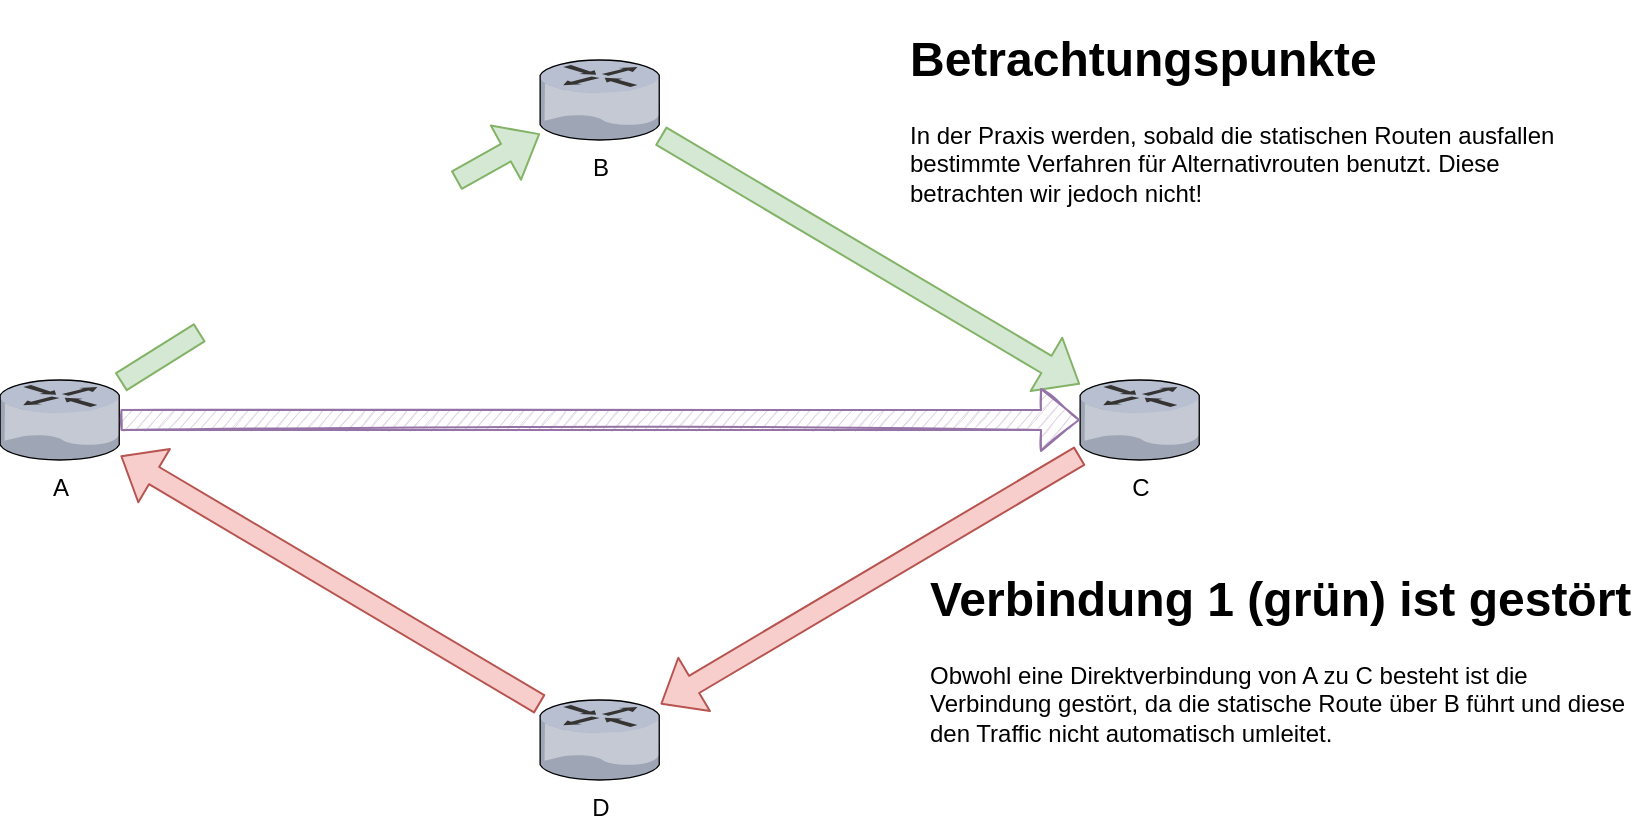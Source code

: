 <mxfile version="14.7.7" type="device"><diagram id="Df1ZWIYFCimJwX9V0zfG" name="Page-1"><mxGraphModel dx="1422" dy="752" grid="1" gridSize="10" guides="1" tooltips="1" connect="1" arrows="1" fold="1" page="1" pageScale="1" pageWidth="827" pageHeight="1169" math="0" shadow="0"><root><mxCell id="0"/><mxCell id="1" parent="0"/><mxCell id="eTMwl7eEoTJkrnNc2gBg-2" value="A" style="verticalLabelPosition=bottom;aspect=fixed;html=1;verticalAlign=top;strokeColor=none;align=center;outlineConnect=0;shape=mxgraph.citrix.router;" vertex="1" parent="1"><mxGeometry y="200" width="60.27" height="40" as="geometry"/></mxCell><mxCell id="eTMwl7eEoTJkrnNc2gBg-3" value="B" style="verticalLabelPosition=bottom;aspect=fixed;html=1;verticalAlign=top;strokeColor=none;align=center;outlineConnect=0;shape=mxgraph.citrix.router;" vertex="1" parent="1"><mxGeometry x="270" y="40" width="60.27" height="40" as="geometry"/></mxCell><mxCell id="eTMwl7eEoTJkrnNc2gBg-4" value="C" style="verticalLabelPosition=bottom;aspect=fixed;html=1;verticalAlign=top;strokeColor=none;align=center;outlineConnect=0;shape=mxgraph.citrix.router;" vertex="1" parent="1"><mxGeometry x="540" y="200" width="60.27" height="40" as="geometry"/></mxCell><mxCell id="eTMwl7eEoTJkrnNc2gBg-5" value="D" style="verticalLabelPosition=bottom;aspect=fixed;html=1;verticalAlign=top;strokeColor=none;align=center;outlineConnect=0;shape=mxgraph.citrix.router;" vertex="1" parent="1"><mxGeometry x="270" y="360" width="60.27" height="40" as="geometry"/></mxCell><mxCell id="eTMwl7eEoTJkrnNc2gBg-6" value="" style="shape=flexArrow;endArrow=classic;html=1;fillColor=#d5e8d4;strokeColor=#82b366;startArrow=none;" edge="1" parent="1" source="eTMwl7eEoTJkrnNc2gBg-11" target="eTMwl7eEoTJkrnNc2gBg-3"><mxGeometry width="50" height="50" relative="1" as="geometry"><mxPoint x="80" y="120" as="sourcePoint"/><mxPoint x="130" y="70" as="targetPoint"/></mxGeometry></mxCell><mxCell id="eTMwl7eEoTJkrnNc2gBg-7" value="" style="shape=flexArrow;endArrow=classic;html=1;fillColor=#d5e8d4;strokeColor=#82b366;" edge="1" parent="1" source="eTMwl7eEoTJkrnNc2gBg-3" target="eTMwl7eEoTJkrnNc2gBg-4"><mxGeometry width="50" height="50" relative="1" as="geometry"><mxPoint x="180" y="187.858" as="sourcePoint"/><mxPoint x="269.73" y="140.002" as="targetPoint"/></mxGeometry></mxCell><mxCell id="eTMwl7eEoTJkrnNc2gBg-9" value="" style="shape=flexArrow;endArrow=classic;html=1;fillColor=#f8cecc;strokeColor=#b85450;" edge="1" parent="1" source="eTMwl7eEoTJkrnNc2gBg-4" target="eTMwl7eEoTJkrnNc2gBg-5"><mxGeometry width="50" height="50" relative="1" as="geometry"><mxPoint x="300" y="156.072" as="sourcePoint"/><mxPoint x="210.27" y="203.928" as="targetPoint"/></mxGeometry></mxCell><mxCell id="eTMwl7eEoTJkrnNc2gBg-10" value="" style="shape=flexArrow;endArrow=classic;html=1;fillColor=#f8cecc;strokeColor=#b85450;" edge="1" parent="1" source="eTMwl7eEoTJkrnNc2gBg-5" target="eTMwl7eEoTJkrnNc2gBg-2"><mxGeometry width="50" height="50" relative="1" as="geometry"><mxPoint x="310" y="166.072" as="sourcePoint"/><mxPoint x="220.27" y="213.928" as="targetPoint"/></mxGeometry></mxCell><mxCell id="eTMwl7eEoTJkrnNc2gBg-11" value="" style="shape=image;html=1;verticalAlign=top;verticalLabelPosition=bottom;labelBackgroundColor=#ffffff;imageAspect=0;aspect=fixed;image=https://cdn4.iconfinder.com/data/icons/weatherful/72/Lightning-128.png" vertex="1" parent="1"><mxGeometry x="100" y="72" width="128" height="128" as="geometry"/></mxCell><mxCell id="eTMwl7eEoTJkrnNc2gBg-12" value="" style="shape=flexArrow;endArrow=none;html=1;fillColor=#d5e8d4;strokeColor=#82b366;" edge="1" parent="1" source="eTMwl7eEoTJkrnNc2gBg-2" target="eTMwl7eEoTJkrnNc2gBg-11"><mxGeometry width="50" height="50" relative="1" as="geometry"><mxPoint x="60.27" y="202.142" as="sourcePoint"/><mxPoint x="270" y="77.858" as="targetPoint"/></mxGeometry></mxCell><mxCell id="eTMwl7eEoTJkrnNc2gBg-15" value="" style="shape=flexArrow;endArrow=classic;html=1;fillColor=#e1d5e7;strokeColor=#9673a6;sketch=1;" edge="1" parent="1" source="eTMwl7eEoTJkrnNc2gBg-2" target="eTMwl7eEoTJkrnNc2gBg-4"><mxGeometry width="50" height="50" relative="1" as="geometry"><mxPoint x="280" y="372.142" as="sourcePoint"/><mxPoint x="70.27" y="247.858" as="targetPoint"/></mxGeometry></mxCell><mxCell id="eTMwl7eEoTJkrnNc2gBg-16" value="&lt;h1&gt;Verbindung 1 (grün) ist gestört&lt;br&gt;&lt;/h1&gt;&lt;p&gt;Obwohl eine Direktverbindung von A zu C besteht ist die &lt;br&gt;Verbindung gestört, da die statische Route über B führt und diese den Traffic nicht automatisch umleitet.&lt;br&gt;&lt;/p&gt;" style="text;html=1;strokeColor=none;fillColor=none;spacing=5;spacingTop=-20;whiteSpace=wrap;overflow=hidden;rounded=0;" vertex="1" parent="1"><mxGeometry x="460" y="290" width="360" height="130" as="geometry"/></mxCell><mxCell id="eTMwl7eEoTJkrnNc2gBg-18" value="&lt;h1&gt;Betrachtungspunkte&lt;br&gt;&lt;/h1&gt;&lt;p&gt;In der Praxis werden, sobald die statischen Routen ausfallen bestimmte Verfahren für Alternativrouten benutzt. Diese betrachten wir jedoch nicht!&lt;br&gt;&lt;/p&gt;" style="text;html=1;strokeColor=none;fillColor=none;spacing=5;spacingTop=-20;whiteSpace=wrap;overflow=hidden;rounded=0;" vertex="1" parent="1"><mxGeometry x="450" y="20" width="360" height="130" as="geometry"/></mxCell></root></mxGraphModel></diagram></mxfile>